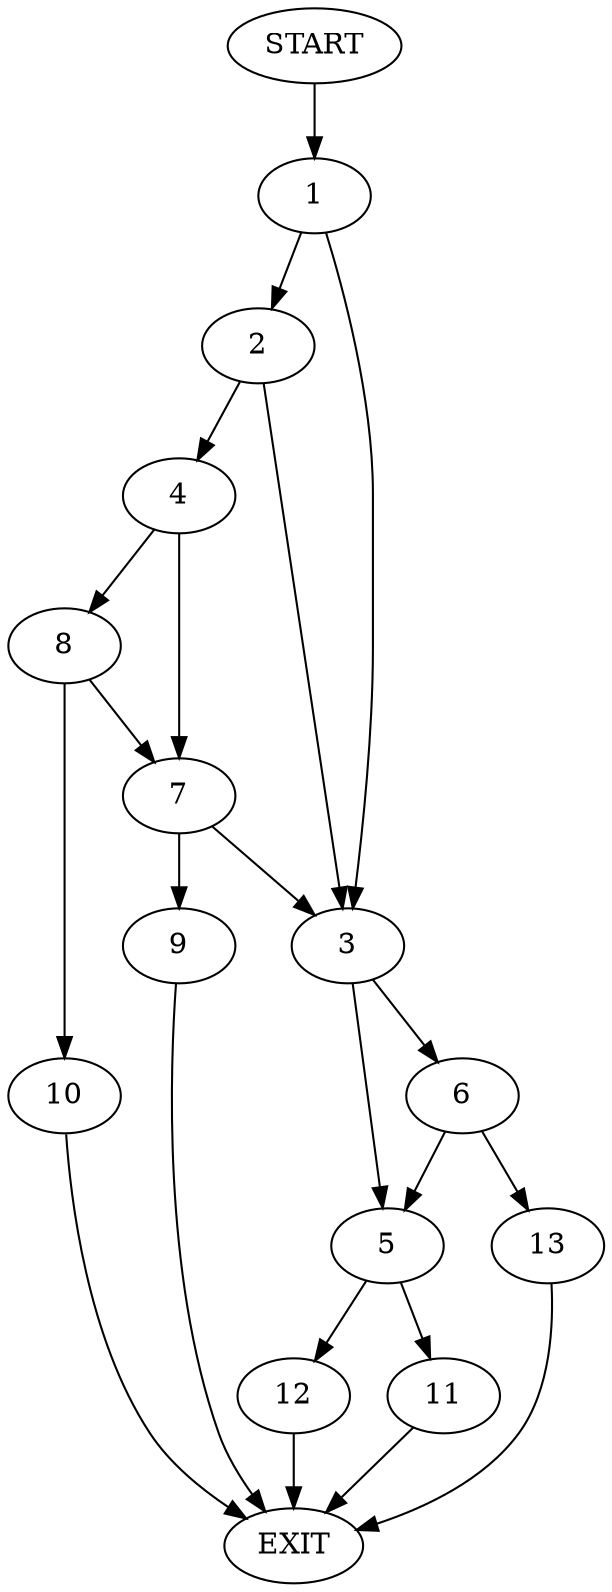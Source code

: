 digraph {
0 [label="START"]
14 [label="EXIT"]
0 -> 1
1 -> 2
1 -> 3
2 -> 4
2 -> 3
3 -> 5
3 -> 6
4 -> 7
4 -> 8
7 -> 3
7 -> 9
8 -> 10
8 -> 7
10 -> 14
9 -> 14
5 -> 11
5 -> 12
6 -> 5
6 -> 13
13 -> 14
12 -> 14
11 -> 14
}
